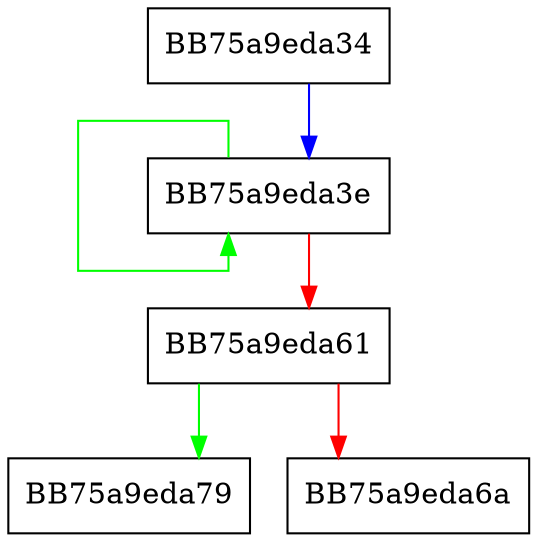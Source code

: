 digraph LshashRelatedLong {
  node [shape="box"];
  graph [splines=ortho];
  BB75a9eda34 -> BB75a9eda3e [color="blue"];
  BB75a9eda3e -> BB75a9eda3e [color="green"];
  BB75a9eda3e -> BB75a9eda61 [color="red"];
  BB75a9eda61 -> BB75a9eda79 [color="green"];
  BB75a9eda61 -> BB75a9eda6a [color="red"];
}